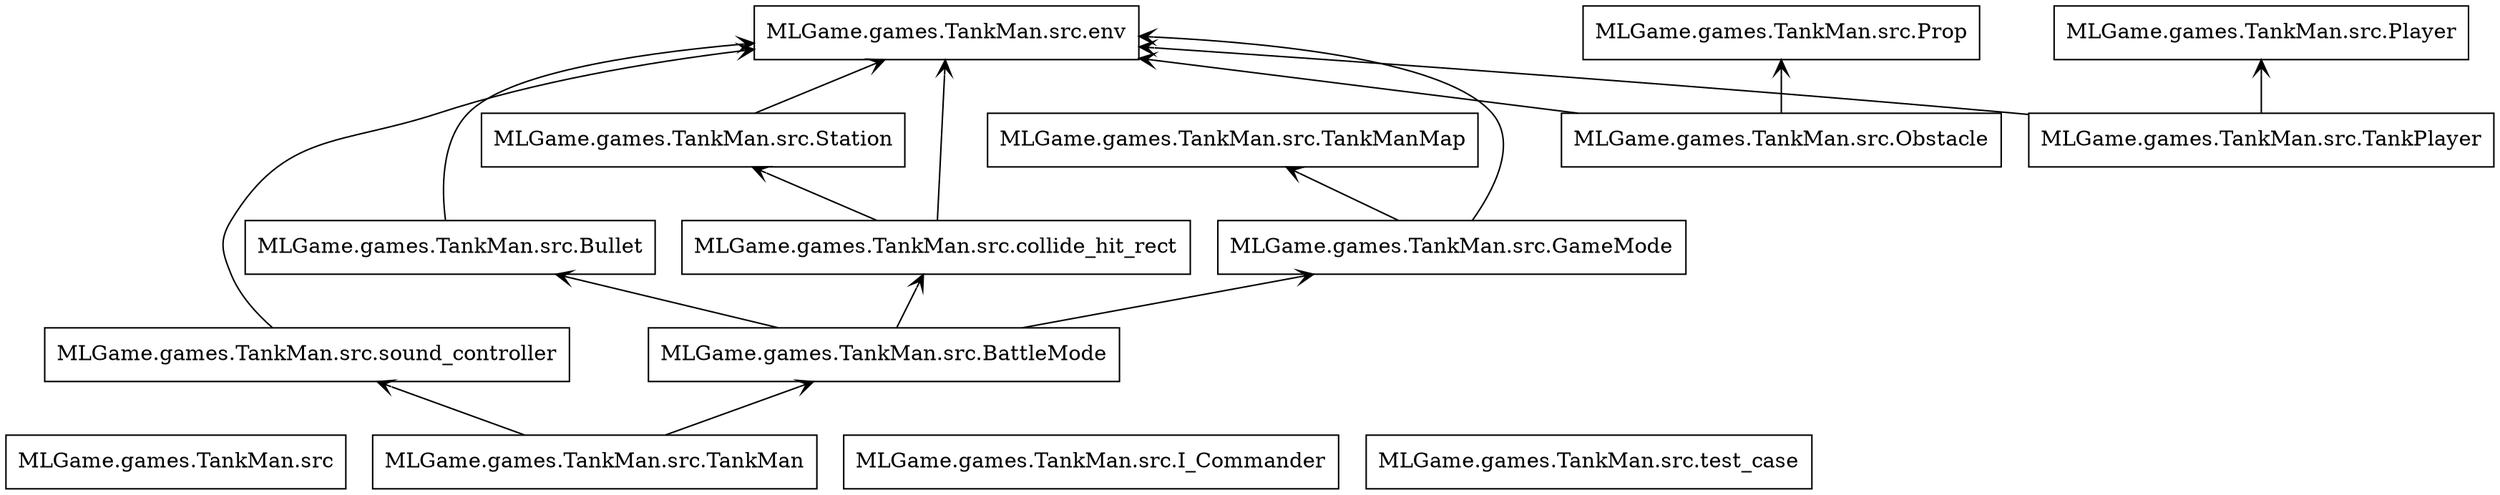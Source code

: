 digraph "packages" {
rankdir=BT
charset="utf-8"
"MLGame.games.TankMan.src" [color="black", label="MLGame.games.TankMan.src", shape="box", style="solid"];
"MLGame.games.TankMan.src.BattleMode" [color="black", label="MLGame.games.TankMan.src.BattleMode", shape="box", style="solid"];
"MLGame.games.TankMan.src.Bullet" [color="black", label="MLGame.games.TankMan.src.Bullet", shape="box", style="solid"];
"MLGame.games.TankMan.src.GameMode" [color="black", label="MLGame.games.TankMan.src.GameMode", shape="box", style="solid"];
"MLGame.games.TankMan.src.I_Commander" [color="black", label="MLGame.games.TankMan.src.I_Commander", shape="box", style="solid"];
"MLGame.games.TankMan.src.Obstacle" [color="black", label="MLGame.games.TankMan.src.Obstacle", shape="box", style="solid"];
"MLGame.games.TankMan.src.Player" [color="black", label="MLGame.games.TankMan.src.Player", shape="box", style="solid"];
"MLGame.games.TankMan.src.Prop" [color="black", label="MLGame.games.TankMan.src.Prop", shape="box", style="solid"];
"MLGame.games.TankMan.src.Station" [color="black", label="MLGame.games.TankMan.src.Station", shape="box", style="solid"];
"MLGame.games.TankMan.src.TankMan" [color="black", label="MLGame.games.TankMan.src.TankMan", shape="box", style="solid"];
"MLGame.games.TankMan.src.TankManMap" [color="black", label="MLGame.games.TankMan.src.TankManMap", shape="box", style="solid"];
"MLGame.games.TankMan.src.TankPlayer" [color="black", label="MLGame.games.TankMan.src.TankPlayer", shape="box", style="solid"];
"MLGame.games.TankMan.src.collide_hit_rect" [color="black", label="MLGame.games.TankMan.src.collide_hit_rect", shape="box", style="solid"];
"MLGame.games.TankMan.src.env" [color="black", label="MLGame.games.TankMan.src.env", shape="box", style="solid"];
"MLGame.games.TankMan.src.sound_controller" [color="black", label="MLGame.games.TankMan.src.sound_controller", shape="box", style="solid"];
"MLGame.games.TankMan.src.test_case" [color="black", label="MLGame.games.TankMan.src.test_case", shape="box", style="solid"];
"MLGame.games.TankMan.src.BattleMode" -> "MLGame.games.TankMan.src.Bullet" [arrowhead="open", arrowtail="none"];
"MLGame.games.TankMan.src.BattleMode" -> "MLGame.games.TankMan.src.GameMode" [arrowhead="open", arrowtail="none"];
"MLGame.games.TankMan.src.BattleMode" -> "MLGame.games.TankMan.src.collide_hit_rect" [arrowhead="open", arrowtail="none"];
"MLGame.games.TankMan.src.Bullet" -> "MLGame.games.TankMan.src.env" [arrowhead="open", arrowtail="none"];
"MLGame.games.TankMan.src.GameMode" -> "MLGame.games.TankMan.src.TankManMap" [arrowhead="open", arrowtail="none"];
"MLGame.games.TankMan.src.GameMode" -> "MLGame.games.TankMan.src.env" [arrowhead="open", arrowtail="none"];
"MLGame.games.TankMan.src.Obstacle" -> "MLGame.games.TankMan.src.Prop" [arrowhead="open", arrowtail="none"];
"MLGame.games.TankMan.src.Obstacle" -> "MLGame.games.TankMan.src.env" [arrowhead="open", arrowtail="none"];
"MLGame.games.TankMan.src.Station" -> "MLGame.games.TankMan.src.env" [arrowhead="open", arrowtail="none"];
"MLGame.games.TankMan.src.TankMan" -> "MLGame.games.TankMan.src.BattleMode" [arrowhead="open", arrowtail="none"];
"MLGame.games.TankMan.src.TankMan" -> "MLGame.games.TankMan.src.sound_controller" [arrowhead="open", arrowtail="none"];
"MLGame.games.TankMan.src.TankPlayer" -> "MLGame.games.TankMan.src.Player" [arrowhead="open", arrowtail="none"];
"MLGame.games.TankMan.src.TankPlayer" -> "MLGame.games.TankMan.src.env" [arrowhead="open", arrowtail="none"];
"MLGame.games.TankMan.src.collide_hit_rect" -> "MLGame.games.TankMan.src.Station" [arrowhead="open", arrowtail="none"];
"MLGame.games.TankMan.src.collide_hit_rect" -> "MLGame.games.TankMan.src.env" [arrowhead="open", arrowtail="none"];
"MLGame.games.TankMan.src.sound_controller" -> "MLGame.games.TankMan.src.env" [arrowhead="open", arrowtail="none"];
}
